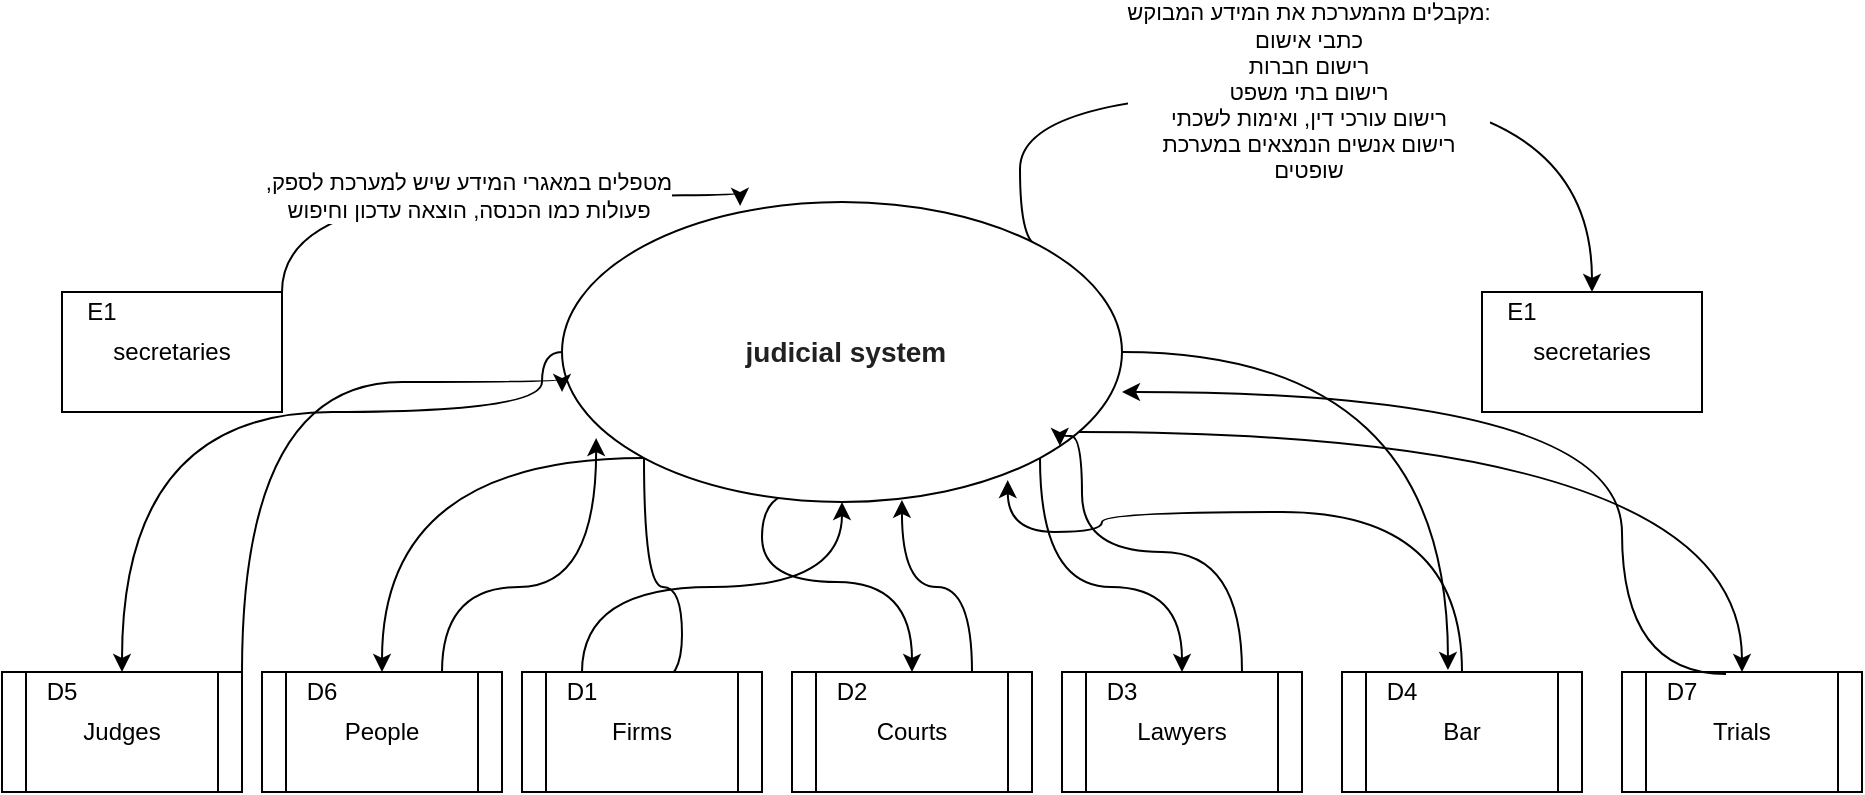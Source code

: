 <mxfile version="14.6.1" type="github">
  <diagram id="Ai0n7KqELeSr39tjTCr5" name="Page-1">
    <mxGraphModel dx="1422" dy="766" grid="1" gridSize="10" guides="1" tooltips="1" connect="1" arrows="1" fold="1" page="1" pageScale="1" pageWidth="850" pageHeight="1100" math="0" shadow="0">
      <root>
        <mxCell id="0" />
        <mxCell id="1" parent="0" />
        <mxCell id="WwNEeVXG2boPT93ke-C8-9" value="מקבלים מהמערכת את המידע המבוקש:&lt;br&gt;כתבי אישום&lt;br&gt;רישום חברות&lt;br&gt;רישום בתי משפט&lt;br&gt;רישום עורכי דין, ואימות לשכתי&lt;br&gt;רישום אנשים הנמצאים במערכת&lt;br&gt;שופטים" style="edgeStyle=orthogonalEdgeStyle;curved=1;rounded=0;orthogonalLoop=1;jettySize=auto;html=1;exitX=1;exitY=0;exitDx=0;exitDy=0;entryX=0.5;entryY=0;entryDx=0;entryDy=0;" edge="1" parent="1" source="WwNEeVXG2boPT93ke-C8-1" target="WwNEeVXG2boPT93ke-C8-7">
          <mxGeometry x="-0.026" relative="1" as="geometry">
            <Array as="points">
              <mxPoint x="539" y="200" />
              <mxPoint x="825" y="200" />
            </Array>
            <mxPoint as="offset" />
          </mxGeometry>
        </mxCell>
        <mxCell id="WwNEeVXG2boPT93ke-C8-26" style="edgeStyle=orthogonalEdgeStyle;curved=1;rounded=0;orthogonalLoop=1;jettySize=auto;html=1;exitX=0;exitY=0.5;exitDx=0;exitDy=0;entryX=0.5;entryY=0;entryDx=0;entryDy=0;" edge="1" parent="1" source="WwNEeVXG2boPT93ke-C8-1" target="WwNEeVXG2boPT93ke-C8-18">
          <mxGeometry relative="1" as="geometry">
            <Array as="points">
              <mxPoint x="300" y="360" />
              <mxPoint x="90" y="360" />
            </Array>
          </mxGeometry>
        </mxCell>
        <mxCell id="WwNEeVXG2boPT93ke-C8-30" style="edgeStyle=orthogonalEdgeStyle;curved=1;rounded=0;orthogonalLoop=1;jettySize=auto;html=1;exitX=0;exitY=1;exitDx=0;exitDy=0;entryX=1;entryY=0;entryDx=0;entryDy=0;" edge="1" parent="1" source="WwNEeVXG2boPT93ke-C8-1" target="WwNEeVXG2boPT93ke-C8-23">
          <mxGeometry relative="1" as="geometry" />
        </mxCell>
        <mxCell id="WwNEeVXG2boPT93ke-C8-33" style="edgeStyle=orthogonalEdgeStyle;curved=1;rounded=0;orthogonalLoop=1;jettySize=auto;html=1;exitX=0;exitY=1;exitDx=0;exitDy=0;entryX=1;entryY=0.25;entryDx=0;entryDy=0;" edge="1" parent="1" source="WwNEeVXG2boPT93ke-C8-1" target="WwNEeVXG2boPT93ke-C8-11">
          <mxGeometry relative="1" as="geometry" />
        </mxCell>
        <mxCell id="WwNEeVXG2boPT93ke-C8-34" style="edgeStyle=orthogonalEdgeStyle;curved=1;rounded=0;orthogonalLoop=1;jettySize=auto;html=1;exitX=0.5;exitY=1;exitDx=0;exitDy=0;entryX=1;entryY=0;entryDx=0;entryDy=0;" edge="1" parent="1" source="WwNEeVXG2boPT93ke-C8-1" target="WwNEeVXG2boPT93ke-C8-13">
          <mxGeometry relative="1" as="geometry">
            <Array as="points">
              <mxPoint x="410" y="400" />
              <mxPoint x="410" y="445" />
              <mxPoint x="485" y="445" />
            </Array>
          </mxGeometry>
        </mxCell>
        <mxCell id="WwNEeVXG2boPT93ke-C8-36" style="edgeStyle=orthogonalEdgeStyle;curved=1;rounded=0;orthogonalLoop=1;jettySize=auto;html=1;exitX=1;exitY=1;exitDx=0;exitDy=0;entryX=1;entryY=0;entryDx=0;entryDy=0;" edge="1" parent="1" source="WwNEeVXG2boPT93ke-C8-1" target="WwNEeVXG2boPT93ke-C8-15">
          <mxGeometry relative="1" as="geometry" />
        </mxCell>
        <mxCell id="WwNEeVXG2boPT93ke-C8-38" style="edgeStyle=orthogonalEdgeStyle;curved=1;rounded=0;orthogonalLoop=1;jettySize=auto;html=1;entryX=0.883;entryY=-0.05;entryDx=0;entryDy=0;entryPerimeter=0;" edge="1" parent="1" source="WwNEeVXG2boPT93ke-C8-1" target="WwNEeVXG2boPT93ke-C8-17">
          <mxGeometry relative="1" as="geometry" />
        </mxCell>
        <mxCell id="WwNEeVXG2boPT93ke-C8-40" style="edgeStyle=orthogonalEdgeStyle;curved=1;rounded=0;orthogonalLoop=1;jettySize=auto;html=1;" edge="1" parent="1" source="WwNEeVXG2boPT93ke-C8-1" target="WwNEeVXG2boPT93ke-C8-20">
          <mxGeometry relative="1" as="geometry">
            <Array as="points">
              <mxPoint x="900" y="370" />
            </Array>
          </mxGeometry>
        </mxCell>
        <mxCell id="WwNEeVXG2boPT93ke-C8-1" value="&#xa;&#xa;&lt;span style=&quot;color: rgb(32, 33, 34); font-family: sans-serif; font-size: 14px; font-style: normal; font-weight: 400; letter-spacing: normal; text-indent: 0px; text-transform: none; word-spacing: 0px; background-color: rgb(255, 255, 255); display: inline; float: none;&quot;&gt;&lt;span&gt;&amp;nbsp;&lt;/span&gt;&lt;/span&gt;&lt;b style=&quot;color: rgb(32, 33, 34); font-family: sans-serif; font-size: 14px; font-style: normal; letter-spacing: normal; text-indent: 0px; text-transform: none; word-spacing: 0px; background-color: rgb(255, 255, 255);&quot;&gt;judicial system&lt;/b&gt;&#xa;&#xa;" style="ellipse;whiteSpace=wrap;html=1;" vertex="1" parent="1">
          <mxGeometry x="310" y="255" width="280" height="150" as="geometry" />
        </mxCell>
        <mxCell id="WwNEeVXG2boPT93ke-C8-4" value=",מטפלים במאגרי המידע שיש למערכת לספק&lt;br&gt;פעולות כמו הכנסה, הוצאה עדכון וחיפוש" style="edgeStyle=orthogonalEdgeStyle;rounded=0;orthogonalLoop=1;jettySize=auto;html=1;entryX=0.318;entryY=0.013;entryDx=0;entryDy=0;entryPerimeter=0;curved=1;" edge="1" parent="1" source="WwNEeVXG2boPT93ke-C8-3" target="WwNEeVXG2boPT93ke-C8-1">
          <mxGeometry relative="1" as="geometry">
            <Array as="points">
              <mxPoint x="170" y="252" />
            </Array>
          </mxGeometry>
        </mxCell>
        <mxCell id="WwNEeVXG2boPT93ke-C8-3" value="secretaries" style="rounded=0;whiteSpace=wrap;html=1;" vertex="1" parent="1">
          <mxGeometry x="60" y="300" width="110" height="60" as="geometry" />
        </mxCell>
        <mxCell id="WwNEeVXG2boPT93ke-C8-6" value="E1" style="text;html=1;strokeColor=none;fillColor=none;align=center;verticalAlign=middle;whiteSpace=wrap;rounded=0;" vertex="1" parent="1">
          <mxGeometry x="60" y="300" width="40" height="20" as="geometry" />
        </mxCell>
        <mxCell id="WwNEeVXG2boPT93ke-C8-7" value="secretaries" style="rounded=0;whiteSpace=wrap;html=1;" vertex="1" parent="1">
          <mxGeometry x="770" y="300" width="110" height="60" as="geometry" />
        </mxCell>
        <mxCell id="WwNEeVXG2boPT93ke-C8-8" value="E1" style="text;html=1;strokeColor=none;fillColor=none;align=center;verticalAlign=middle;whiteSpace=wrap;rounded=0;" vertex="1" parent="1">
          <mxGeometry x="770" y="300" width="40" height="20" as="geometry" />
        </mxCell>
        <mxCell id="WwNEeVXG2boPT93ke-C8-10" value="Firms" style="shape=process;whiteSpace=wrap;html=1;backgroundOutline=1;" vertex="1" parent="1">
          <mxGeometry x="290" y="490" width="120" height="60" as="geometry" />
        </mxCell>
        <mxCell id="WwNEeVXG2boPT93ke-C8-32" style="edgeStyle=orthogonalEdgeStyle;curved=1;rounded=0;orthogonalLoop=1;jettySize=auto;html=1;" edge="1" parent="1" source="WwNEeVXG2boPT93ke-C8-11" target="WwNEeVXG2boPT93ke-C8-1">
          <mxGeometry relative="1" as="geometry" />
        </mxCell>
        <mxCell id="WwNEeVXG2boPT93ke-C8-11" value="D1" style="text;html=1;strokeColor=none;fillColor=none;align=center;verticalAlign=middle;whiteSpace=wrap;rounded=0;" vertex="1" parent="1">
          <mxGeometry x="290" y="490" width="60" height="20" as="geometry" />
        </mxCell>
        <mxCell id="WwNEeVXG2boPT93ke-C8-35" style="edgeStyle=orthogonalEdgeStyle;curved=1;rounded=0;orthogonalLoop=1;jettySize=auto;html=1;exitX=0.75;exitY=0;exitDx=0;exitDy=0;entryX=0.607;entryY=0.993;entryDx=0;entryDy=0;entryPerimeter=0;" edge="1" parent="1" source="WwNEeVXG2boPT93ke-C8-12" target="WwNEeVXG2boPT93ke-C8-1">
          <mxGeometry relative="1" as="geometry" />
        </mxCell>
        <mxCell id="WwNEeVXG2boPT93ke-C8-12" value="Courts" style="shape=process;whiteSpace=wrap;html=1;backgroundOutline=1;" vertex="1" parent="1">
          <mxGeometry x="425" y="490" width="120" height="60" as="geometry" />
        </mxCell>
        <mxCell id="WwNEeVXG2boPT93ke-C8-13" value="D2" style="text;html=1;strokeColor=none;fillColor=none;align=center;verticalAlign=middle;whiteSpace=wrap;rounded=0;" vertex="1" parent="1">
          <mxGeometry x="425" y="490" width="60" height="20" as="geometry" />
        </mxCell>
        <mxCell id="WwNEeVXG2boPT93ke-C8-37" style="edgeStyle=orthogonalEdgeStyle;curved=1;rounded=0;orthogonalLoop=1;jettySize=auto;html=1;exitX=0.75;exitY=0;exitDx=0;exitDy=0;entryX=0.889;entryY=0.813;entryDx=0;entryDy=0;entryPerimeter=0;" edge="1" parent="1" source="WwNEeVXG2boPT93ke-C8-14" target="WwNEeVXG2boPT93ke-C8-1">
          <mxGeometry relative="1" as="geometry">
            <Array as="points">
              <mxPoint x="650" y="430" />
              <mxPoint x="570" y="430" />
              <mxPoint x="570" y="372" />
            </Array>
          </mxGeometry>
        </mxCell>
        <mxCell id="WwNEeVXG2boPT93ke-C8-14" value="Lawyers" style="shape=process;whiteSpace=wrap;html=1;backgroundOutline=1;" vertex="1" parent="1">
          <mxGeometry x="560" y="490" width="120" height="60" as="geometry" />
        </mxCell>
        <mxCell id="WwNEeVXG2boPT93ke-C8-15" value="D3" style="text;html=1;strokeColor=none;fillColor=none;align=center;verticalAlign=middle;whiteSpace=wrap;rounded=0;" vertex="1" parent="1">
          <mxGeometry x="560" y="490" width="60" height="20" as="geometry" />
        </mxCell>
        <mxCell id="WwNEeVXG2boPT93ke-C8-39" style="edgeStyle=orthogonalEdgeStyle;curved=1;rounded=0;orthogonalLoop=1;jettySize=auto;html=1;entryX=0.796;entryY=0.927;entryDx=0;entryDy=0;entryPerimeter=0;" edge="1" parent="1" source="WwNEeVXG2boPT93ke-C8-16" target="WwNEeVXG2boPT93ke-C8-1">
          <mxGeometry relative="1" as="geometry">
            <Array as="points">
              <mxPoint x="760" y="410" />
              <mxPoint x="580" y="410" />
              <mxPoint x="580" y="420" />
              <mxPoint x="533" y="420" />
            </Array>
          </mxGeometry>
        </mxCell>
        <mxCell id="WwNEeVXG2boPT93ke-C8-16" value="Bar" style="shape=process;whiteSpace=wrap;html=1;backgroundOutline=1;" vertex="1" parent="1">
          <mxGeometry x="700" y="490" width="120" height="60" as="geometry" />
        </mxCell>
        <mxCell id="WwNEeVXG2boPT93ke-C8-17" value="D4" style="text;html=1;strokeColor=none;fillColor=none;align=center;verticalAlign=middle;whiteSpace=wrap;rounded=0;" vertex="1" parent="1">
          <mxGeometry x="700" y="490" width="60" height="20" as="geometry" />
        </mxCell>
        <mxCell id="WwNEeVXG2boPT93ke-C8-27" style="edgeStyle=orthogonalEdgeStyle;curved=1;rounded=0;orthogonalLoop=1;jettySize=auto;html=1;entryX=0;entryY=0.633;entryDx=0;entryDy=0;entryPerimeter=0;" edge="1" parent="1" source="WwNEeVXG2boPT93ke-C8-18" target="WwNEeVXG2boPT93ke-C8-1">
          <mxGeometry relative="1" as="geometry">
            <Array as="points">
              <mxPoint x="150" y="345" />
            </Array>
          </mxGeometry>
        </mxCell>
        <mxCell id="WwNEeVXG2boPT93ke-C8-18" value="Judges" style="shape=process;whiteSpace=wrap;html=1;backgroundOutline=1;" vertex="1" parent="1">
          <mxGeometry x="30" y="490" width="120" height="60" as="geometry" />
        </mxCell>
        <mxCell id="WwNEeVXG2boPT93ke-C8-19" value="D5" style="text;html=1;strokeColor=none;fillColor=none;align=center;verticalAlign=middle;whiteSpace=wrap;rounded=0;" vertex="1" parent="1">
          <mxGeometry x="30" y="490" width="60" height="20" as="geometry" />
        </mxCell>
        <mxCell id="WwNEeVXG2boPT93ke-C8-20" value="Trials" style="shape=process;whiteSpace=wrap;html=1;backgroundOutline=1;" vertex="1" parent="1">
          <mxGeometry x="840" y="490" width="120" height="60" as="geometry" />
        </mxCell>
        <mxCell id="WwNEeVXG2boPT93ke-C8-41" style="edgeStyle=orthogonalEdgeStyle;curved=1;rounded=0;orthogonalLoop=1;jettySize=auto;html=1;entryX=1;entryY=0.633;entryDx=0;entryDy=0;entryPerimeter=0;exitX=0.867;exitY=0.05;exitDx=0;exitDy=0;exitPerimeter=0;" edge="1" parent="1" source="WwNEeVXG2boPT93ke-C8-21" target="WwNEeVXG2boPT93ke-C8-1">
          <mxGeometry relative="1" as="geometry">
            <Array as="points">
              <mxPoint x="840" y="491" />
              <mxPoint x="840" y="350" />
            </Array>
          </mxGeometry>
        </mxCell>
        <mxCell id="WwNEeVXG2boPT93ke-C8-21" value="D7" style="text;html=1;strokeColor=none;fillColor=none;align=center;verticalAlign=middle;whiteSpace=wrap;rounded=0;" vertex="1" parent="1">
          <mxGeometry x="840" y="490" width="60" height="20" as="geometry" />
        </mxCell>
        <mxCell id="WwNEeVXG2boPT93ke-C8-31" style="edgeStyle=orthogonalEdgeStyle;curved=1;rounded=0;orthogonalLoop=1;jettySize=auto;html=1;exitX=0.75;exitY=0;exitDx=0;exitDy=0;entryX=0.061;entryY=0.787;entryDx=0;entryDy=0;entryPerimeter=0;" edge="1" parent="1" source="WwNEeVXG2boPT93ke-C8-22" target="WwNEeVXG2boPT93ke-C8-1">
          <mxGeometry relative="1" as="geometry" />
        </mxCell>
        <mxCell id="WwNEeVXG2boPT93ke-C8-22" value="People" style="shape=process;whiteSpace=wrap;html=1;backgroundOutline=1;" vertex="1" parent="1">
          <mxGeometry x="160" y="490" width="120" height="60" as="geometry" />
        </mxCell>
        <mxCell id="WwNEeVXG2boPT93ke-C8-23" value="D6" style="text;html=1;strokeColor=none;fillColor=none;align=center;verticalAlign=middle;whiteSpace=wrap;rounded=0;" vertex="1" parent="1">
          <mxGeometry x="160" y="490" width="60" height="20" as="geometry" />
        </mxCell>
      </root>
    </mxGraphModel>
  </diagram>
</mxfile>
